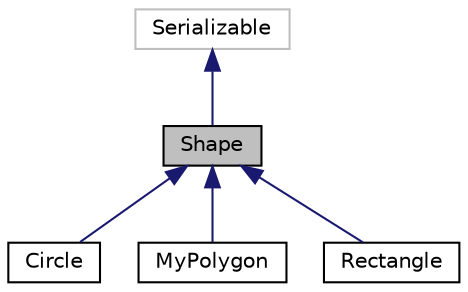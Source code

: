 digraph "Shape"
{
 // LATEX_PDF_SIZE
  edge [fontname="Helvetica",fontsize="10",labelfontname="Helvetica",labelfontsize="10"];
  node [fontname="Helvetica",fontsize="10",shape=record];
  Node1 [label="Shape",height=0.2,width=0.4,color="black", fillcolor="grey75", style="filled", fontcolor="black",tooltip="Klasa Shape jest abstrakcyjną klasą bazową reprezentującą ogólną figurę geometryczną."];
  Node2 -> Node1 [dir="back",color="midnightblue",fontsize="10",style="solid",fontname="Helvetica"];
  Node2 [label="Serializable",height=0.2,width=0.4,color="grey75", fillcolor="white", style="filled",tooltip=" "];
  Node1 -> Node3 [dir="back",color="midnightblue",fontsize="10",style="solid",fontname="Helvetica"];
  Node3 [label="Circle",height=0.2,width=0.4,color="black", fillcolor="white", style="filled",URL="$classCircle.html",tooltip="Klasa Circle reprezentuje okrąg jako figurę geometryczną."];
  Node1 -> Node4 [dir="back",color="midnightblue",fontsize="10",style="solid",fontname="Helvetica"];
  Node4 [label="MyPolygon",height=0.2,width=0.4,color="black", fillcolor="white", style="filled",URL="$classMyPolygon.html",tooltip="Klasa MyPolygon reprezentuje wielokąt jako figurę geometryczną."];
  Node1 -> Node5 [dir="back",color="midnightblue",fontsize="10",style="solid",fontname="Helvetica"];
  Node5 [label="Rectangle",height=0.2,width=0.4,color="black", fillcolor="white", style="filled",URL="$classRectangle.html",tooltip="Klasa Rectangle reprezentuje prostokąt jako figurę geometryczną."];
}
